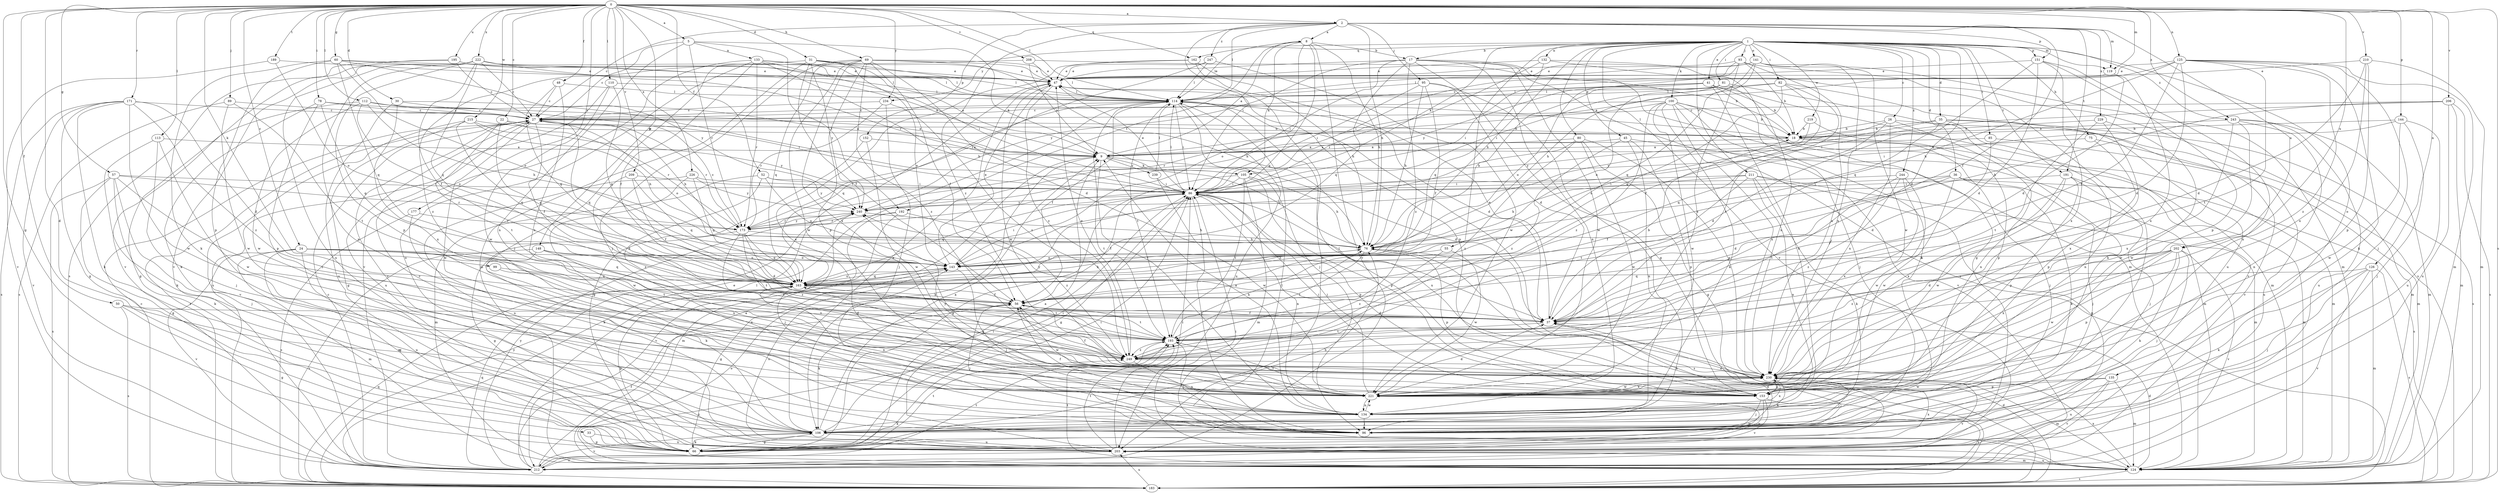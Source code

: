 strict digraph  {
0;
1;
2;
5;
8;
9;
17;
18;
22;
24;
26;
27;
30;
31;
33;
35;
36;
37;
41;
45;
47;
48;
50;
52;
55;
56;
57;
60;
66;
69;
75;
76;
78;
80;
81;
82;
85;
86;
89;
93;
95;
96;
99;
100;
105;
106;
110;
112;
113;
114;
119;
124;
125;
126;
132;
133;
134;
135;
141;
143;
144;
148;
151;
152;
153;
162;
163;
171;
173;
177;
183;
189;
191;
192;
193;
195;
202;
203;
206;
208;
209;
210;
211;
212;
215;
219;
221;
222;
226;
229;
230;
234;
239;
240;
243;
244;
247;
249;
0 -> 2  [label=a];
0 -> 5  [label=a];
0 -> 22  [label=c];
0 -> 24  [label=c];
0 -> 30  [label=d];
0 -> 31  [label=d];
0 -> 33  [label=d];
0 -> 48  [label=f];
0 -> 50  [label=f];
0 -> 52  [label=f];
0 -> 57  [label=g];
0 -> 60  [label=g];
0 -> 66  [label=g];
0 -> 69  [label=h];
0 -> 78  [label=i];
0 -> 89  [label=j];
0 -> 99  [label=k];
0 -> 110  [label=l];
0 -> 112  [label=l];
0 -> 113  [label=l];
0 -> 114  [label=l];
0 -> 119  [label=m];
0 -> 125  [label=n];
0 -> 126  [label=n];
0 -> 144  [label=p];
0 -> 148  [label=p];
0 -> 162  [label=q];
0 -> 171  [label=r];
0 -> 177  [label=s];
0 -> 183  [label=s];
0 -> 189  [label=t];
0 -> 195  [label=u];
0 -> 202  [label=u];
0 -> 206  [label=v];
0 -> 208  [label=v];
0 -> 209  [label=v];
0 -> 210  [label=v];
0 -> 215  [label=w];
0 -> 222  [label=x];
0 -> 226  [label=x];
0 -> 234  [label=y];
0 -> 243  [label=z];
1 -> 17  [label=b];
1 -> 26  [label=c];
1 -> 35  [label=d];
1 -> 36  [label=d];
1 -> 37  [label=d];
1 -> 41  [label=e];
1 -> 45  [label=e];
1 -> 55  [label=f];
1 -> 75  [label=h];
1 -> 76  [label=h];
1 -> 80  [label=i];
1 -> 81  [label=i];
1 -> 82  [label=i];
1 -> 85  [label=i];
1 -> 93  [label=j];
1 -> 100  [label=k];
1 -> 105  [label=k];
1 -> 119  [label=m];
1 -> 132  [label=n];
1 -> 135  [label=o];
1 -> 141  [label=o];
1 -> 151  [label=p];
1 -> 162  [label=q];
1 -> 191  [label=t];
1 -> 211  [label=v];
1 -> 212  [label=v];
1 -> 219  [label=w];
1 -> 234  [label=y];
1 -> 243  [label=z];
1 -> 244  [label=z];
2 -> 8  [label=a];
2 -> 27  [label=c];
2 -> 56  [label=f];
2 -> 76  [label=h];
2 -> 86  [label=i];
2 -> 95  [label=j];
2 -> 114  [label=l];
2 -> 119  [label=m];
2 -> 151  [label=p];
2 -> 152  [label=p];
2 -> 191  [label=t];
2 -> 202  [label=u];
2 -> 229  [label=x];
2 -> 247  [label=z];
2 -> 249  [label=z];
5 -> 27  [label=c];
5 -> 105  [label=k];
5 -> 133  [label=n];
5 -> 134  [label=n];
5 -> 173  [label=r];
5 -> 192  [label=t];
8 -> 17  [label=b];
8 -> 76  [label=h];
8 -> 105  [label=k];
8 -> 114  [label=l];
8 -> 143  [label=o];
8 -> 163  [label=q];
8 -> 192  [label=t];
8 -> 212  [label=v];
9 -> 8  [label=a];
9 -> 37  [label=d];
9 -> 105  [label=k];
9 -> 106  [label=k];
9 -> 193  [label=t];
9 -> 239  [label=y];
17 -> 47  [label=e];
17 -> 66  [label=g];
17 -> 86  [label=i];
17 -> 124  [label=m];
17 -> 134  [label=n];
17 -> 163  [label=q];
17 -> 183  [label=s];
17 -> 221  [label=w];
17 -> 240  [label=y];
17 -> 249  [label=z];
18 -> 9  [label=a];
18 -> 96  [label=j];
18 -> 114  [label=l];
18 -> 124  [label=m];
22 -> 18  [label=b];
22 -> 163  [label=q];
22 -> 173  [label=r];
22 -> 193  [label=t];
24 -> 66  [label=g];
24 -> 124  [label=m];
24 -> 143  [label=o];
24 -> 163  [label=q];
24 -> 193  [label=t];
24 -> 203  [label=u];
24 -> 212  [label=v];
24 -> 230  [label=x];
26 -> 18  [label=b];
26 -> 124  [label=m];
26 -> 134  [label=n];
26 -> 163  [label=q];
26 -> 230  [label=x];
26 -> 240  [label=y];
27 -> 18  [label=b];
27 -> 56  [label=f];
27 -> 76  [label=h];
27 -> 143  [label=o];
27 -> 163  [label=q];
27 -> 173  [label=r];
27 -> 183  [label=s];
27 -> 203  [label=u];
27 -> 221  [label=w];
30 -> 27  [label=c];
30 -> 86  [label=i];
30 -> 203  [label=u];
30 -> 230  [label=x];
31 -> 9  [label=a];
31 -> 47  [label=e];
31 -> 56  [label=f];
31 -> 96  [label=j];
31 -> 114  [label=l];
31 -> 124  [label=m];
31 -> 143  [label=o];
31 -> 240  [label=y];
33 -> 66  [label=g];
33 -> 203  [label=u];
35 -> 18  [label=b];
35 -> 37  [label=d];
35 -> 134  [label=n];
35 -> 183  [label=s];
35 -> 212  [label=v];
35 -> 240  [label=y];
36 -> 37  [label=d];
36 -> 56  [label=f];
36 -> 86  [label=i];
36 -> 96  [label=j];
36 -> 106  [label=k];
36 -> 124  [label=m];
36 -> 221  [label=w];
37 -> 18  [label=b];
37 -> 47  [label=e];
37 -> 56  [label=f];
37 -> 193  [label=t];
37 -> 240  [label=y];
41 -> 18  [label=b];
41 -> 86  [label=i];
41 -> 106  [label=k];
41 -> 114  [label=l];
41 -> 134  [label=n];
41 -> 143  [label=o];
41 -> 212  [label=v];
45 -> 9  [label=a];
45 -> 124  [label=m];
45 -> 134  [label=n];
45 -> 153  [label=p];
45 -> 249  [label=z];
47 -> 114  [label=l];
47 -> 153  [label=p];
47 -> 221  [label=w];
47 -> 249  [label=z];
48 -> 27  [label=c];
48 -> 114  [label=l];
48 -> 163  [label=q];
48 -> 230  [label=x];
50 -> 37  [label=d];
50 -> 66  [label=g];
50 -> 183  [label=s];
50 -> 221  [label=w];
52 -> 86  [label=i];
52 -> 124  [label=m];
52 -> 143  [label=o];
52 -> 240  [label=y];
52 -> 249  [label=z];
55 -> 143  [label=o];
55 -> 221  [label=w];
55 -> 249  [label=z];
56 -> 37  [label=d];
56 -> 96  [label=j];
56 -> 106  [label=k];
56 -> 193  [label=t];
56 -> 221  [label=w];
57 -> 66  [label=g];
57 -> 86  [label=i];
57 -> 96  [label=j];
57 -> 106  [label=k];
57 -> 173  [label=r];
57 -> 183  [label=s];
57 -> 249  [label=z];
60 -> 9  [label=a];
60 -> 47  [label=e];
60 -> 106  [label=k];
60 -> 143  [label=o];
60 -> 153  [label=p];
60 -> 163  [label=q];
60 -> 240  [label=y];
66 -> 37  [label=d];
66 -> 76  [label=h];
66 -> 86  [label=i];
66 -> 106  [label=k];
66 -> 193  [label=t];
66 -> 230  [label=x];
69 -> 37  [label=d];
69 -> 47  [label=e];
69 -> 56  [label=f];
69 -> 76  [label=h];
69 -> 96  [label=j];
69 -> 114  [label=l];
69 -> 153  [label=p];
69 -> 163  [label=q];
69 -> 221  [label=w];
69 -> 230  [label=x];
69 -> 249  [label=z];
75 -> 9  [label=a];
75 -> 153  [label=p];
75 -> 203  [label=u];
76 -> 143  [label=o];
76 -> 153  [label=p];
76 -> 183  [label=s];
76 -> 193  [label=t];
78 -> 9  [label=a];
78 -> 27  [label=c];
78 -> 106  [label=k];
78 -> 153  [label=p];
78 -> 163  [label=q];
80 -> 9  [label=a];
80 -> 66  [label=g];
80 -> 143  [label=o];
80 -> 221  [label=w];
80 -> 230  [label=x];
80 -> 249  [label=z];
81 -> 76  [label=h];
81 -> 106  [label=k];
81 -> 114  [label=l];
81 -> 143  [label=o];
81 -> 230  [label=x];
82 -> 56  [label=f];
82 -> 86  [label=i];
82 -> 114  [label=l];
82 -> 163  [label=q];
82 -> 193  [label=t];
82 -> 203  [label=u];
85 -> 9  [label=a];
85 -> 37  [label=d];
85 -> 124  [label=m];
86 -> 47  [label=e];
86 -> 56  [label=f];
86 -> 66  [label=g];
86 -> 96  [label=j];
86 -> 114  [label=l];
86 -> 134  [label=n];
86 -> 153  [label=p];
86 -> 163  [label=q];
86 -> 230  [label=x];
86 -> 240  [label=y];
89 -> 27  [label=c];
89 -> 183  [label=s];
89 -> 193  [label=t];
89 -> 221  [label=w];
93 -> 18  [label=b];
93 -> 47  [label=e];
93 -> 86  [label=i];
93 -> 96  [label=j];
93 -> 230  [label=x];
93 -> 240  [label=y];
93 -> 249  [label=z];
95 -> 37  [label=d];
95 -> 56  [label=f];
95 -> 76  [label=h];
95 -> 86  [label=i];
95 -> 96  [label=j];
95 -> 114  [label=l];
96 -> 27  [label=c];
99 -> 163  [label=q];
99 -> 230  [label=x];
100 -> 18  [label=b];
100 -> 27  [label=c];
100 -> 96  [label=j];
100 -> 106  [label=k];
100 -> 124  [label=m];
100 -> 173  [label=r];
100 -> 212  [label=v];
100 -> 221  [label=w];
100 -> 230  [label=x];
100 -> 249  [label=z];
105 -> 66  [label=g];
105 -> 76  [label=h];
105 -> 86  [label=i];
105 -> 124  [label=m];
105 -> 153  [label=p];
105 -> 193  [label=t];
106 -> 9  [label=a];
106 -> 27  [label=c];
106 -> 47  [label=e];
106 -> 66  [label=g];
106 -> 86  [label=i];
106 -> 203  [label=u];
106 -> 212  [label=v];
110 -> 114  [label=l];
110 -> 163  [label=q];
110 -> 183  [label=s];
110 -> 221  [label=w];
112 -> 9  [label=a];
112 -> 27  [label=c];
112 -> 66  [label=g];
112 -> 76  [label=h];
112 -> 86  [label=i];
112 -> 143  [label=o];
112 -> 221  [label=w];
113 -> 9  [label=a];
113 -> 96  [label=j];
113 -> 106  [label=k];
113 -> 221  [label=w];
114 -> 27  [label=c];
114 -> 37  [label=d];
114 -> 56  [label=f];
114 -> 86  [label=i];
114 -> 96  [label=j];
114 -> 163  [label=q];
114 -> 193  [label=t];
114 -> 203  [label=u];
119 -> 27  [label=c];
119 -> 37  [label=d];
119 -> 230  [label=x];
124 -> 37  [label=d];
124 -> 86  [label=i];
124 -> 114  [label=l];
124 -> 143  [label=o];
124 -> 183  [label=s];
124 -> 193  [label=t];
124 -> 203  [label=u];
124 -> 230  [label=x];
124 -> 249  [label=z];
125 -> 9  [label=a];
125 -> 37  [label=d];
125 -> 47  [label=e];
125 -> 56  [label=f];
125 -> 76  [label=h];
125 -> 96  [label=j];
125 -> 106  [label=k];
125 -> 124  [label=m];
125 -> 193  [label=t];
125 -> 249  [label=z];
126 -> 96  [label=j];
126 -> 106  [label=k];
126 -> 124  [label=m];
126 -> 163  [label=q];
126 -> 183  [label=s];
126 -> 212  [label=v];
132 -> 47  [label=e];
132 -> 66  [label=g];
132 -> 163  [label=q];
132 -> 173  [label=r];
132 -> 183  [label=s];
133 -> 47  [label=e];
133 -> 56  [label=f];
133 -> 76  [label=h];
133 -> 86  [label=i];
133 -> 114  [label=l];
133 -> 173  [label=r];
133 -> 203  [label=u];
133 -> 212  [label=v];
134 -> 9  [label=a];
134 -> 56  [label=f];
134 -> 96  [label=j];
134 -> 106  [label=k];
134 -> 114  [label=l];
134 -> 221  [label=w];
134 -> 230  [label=x];
135 -> 124  [label=m];
135 -> 153  [label=p];
135 -> 203  [label=u];
135 -> 212  [label=v];
135 -> 221  [label=w];
141 -> 47  [label=e];
141 -> 76  [label=h];
141 -> 114  [label=l];
141 -> 124  [label=m];
141 -> 163  [label=q];
141 -> 221  [label=w];
141 -> 230  [label=x];
143 -> 47  [label=e];
143 -> 66  [label=g];
143 -> 86  [label=i];
143 -> 96  [label=j];
143 -> 163  [label=q];
144 -> 18  [label=b];
144 -> 86  [label=i];
144 -> 96  [label=j];
144 -> 203  [label=u];
144 -> 221  [label=w];
148 -> 106  [label=k];
148 -> 143  [label=o];
148 -> 183  [label=s];
148 -> 193  [label=t];
148 -> 230  [label=x];
151 -> 37  [label=d];
151 -> 47  [label=e];
151 -> 134  [label=n];
151 -> 153  [label=p];
151 -> 163  [label=q];
151 -> 230  [label=x];
152 -> 9  [label=a];
152 -> 66  [label=g];
152 -> 221  [label=w];
153 -> 86  [label=i];
153 -> 96  [label=j];
153 -> 114  [label=l];
153 -> 183  [label=s];
153 -> 203  [label=u];
153 -> 212  [label=v];
162 -> 47  [label=e];
162 -> 76  [label=h];
162 -> 134  [label=n];
162 -> 203  [label=u];
163 -> 56  [label=f];
163 -> 66  [label=g];
163 -> 76  [label=h];
163 -> 134  [label=n];
163 -> 143  [label=o];
163 -> 193  [label=t];
171 -> 27  [label=c];
171 -> 37  [label=d];
171 -> 66  [label=g];
171 -> 106  [label=k];
171 -> 183  [label=s];
171 -> 212  [label=v];
171 -> 221  [label=w];
171 -> 249  [label=z];
173 -> 27  [label=c];
173 -> 37  [label=d];
173 -> 66  [label=g];
173 -> 76  [label=h];
173 -> 163  [label=q];
173 -> 193  [label=t];
173 -> 240  [label=y];
173 -> 249  [label=z];
177 -> 106  [label=k];
177 -> 173  [label=r];
177 -> 183  [label=s];
183 -> 27  [label=c];
183 -> 37  [label=d];
183 -> 47  [label=e];
183 -> 76  [label=h];
183 -> 163  [label=q];
183 -> 203  [label=u];
183 -> 240  [label=y];
189 -> 47  [label=e];
189 -> 143  [label=o];
189 -> 212  [label=v];
191 -> 86  [label=i];
191 -> 96  [label=j];
191 -> 153  [label=p];
191 -> 183  [label=s];
191 -> 221  [label=w];
191 -> 230  [label=x];
192 -> 124  [label=m];
192 -> 173  [label=r];
192 -> 212  [label=v];
192 -> 249  [label=z];
193 -> 76  [label=h];
193 -> 96  [label=j];
193 -> 249  [label=z];
195 -> 27  [label=c];
195 -> 47  [label=e];
195 -> 114  [label=l];
195 -> 183  [label=s];
195 -> 212  [label=v];
202 -> 37  [label=d];
202 -> 96  [label=j];
202 -> 106  [label=k];
202 -> 143  [label=o];
202 -> 153  [label=p];
202 -> 212  [label=v];
202 -> 221  [label=w];
202 -> 230  [label=x];
202 -> 249  [label=z];
203 -> 9  [label=a];
203 -> 86  [label=i];
203 -> 124  [label=m];
203 -> 143  [label=o];
203 -> 193  [label=t];
203 -> 212  [label=v];
203 -> 221  [label=w];
206 -> 27  [label=c];
206 -> 76  [label=h];
206 -> 86  [label=i];
206 -> 124  [label=m];
206 -> 183  [label=s];
206 -> 203  [label=u];
208 -> 9  [label=a];
208 -> 18  [label=b];
208 -> 47  [label=e];
208 -> 249  [label=z];
209 -> 37  [label=d];
209 -> 56  [label=f];
209 -> 86  [label=i];
209 -> 163  [label=q];
210 -> 37  [label=d];
210 -> 47  [label=e];
210 -> 124  [label=m];
210 -> 153  [label=p];
210 -> 230  [label=x];
211 -> 66  [label=g];
211 -> 76  [label=h];
211 -> 86  [label=i];
211 -> 106  [label=k];
211 -> 124  [label=m];
211 -> 134  [label=n];
211 -> 193  [label=t];
212 -> 9  [label=a];
212 -> 27  [label=c];
212 -> 56  [label=f];
212 -> 86  [label=i];
212 -> 114  [label=l];
212 -> 163  [label=q];
212 -> 193  [label=t];
212 -> 240  [label=y];
215 -> 18  [label=b];
215 -> 66  [label=g];
215 -> 76  [label=h];
215 -> 163  [label=q];
215 -> 212  [label=v];
215 -> 240  [label=y];
219 -> 18  [label=b];
219 -> 143  [label=o];
219 -> 153  [label=p];
221 -> 37  [label=d];
221 -> 86  [label=i];
221 -> 134  [label=n];
221 -> 193  [label=t];
221 -> 230  [label=x];
221 -> 240  [label=y];
222 -> 27  [label=c];
222 -> 47  [label=e];
222 -> 56  [label=f];
222 -> 86  [label=i];
222 -> 114  [label=l];
222 -> 134  [label=n];
222 -> 153  [label=p];
222 -> 163  [label=q];
222 -> 203  [label=u];
222 -> 212  [label=v];
226 -> 86  [label=i];
226 -> 163  [label=q];
226 -> 203  [label=u];
226 -> 221  [label=w];
226 -> 240  [label=y];
229 -> 18  [label=b];
229 -> 193  [label=t];
229 -> 221  [label=w];
229 -> 230  [label=x];
230 -> 56  [label=f];
230 -> 96  [label=j];
230 -> 106  [label=k];
230 -> 114  [label=l];
230 -> 124  [label=m];
230 -> 153  [label=p];
230 -> 163  [label=q];
230 -> 212  [label=v];
230 -> 221  [label=w];
234 -> 27  [label=c];
234 -> 96  [label=j];
234 -> 173  [label=r];
234 -> 249  [label=z];
239 -> 86  [label=i];
239 -> 114  [label=l];
239 -> 221  [label=w];
240 -> 76  [label=h];
240 -> 96  [label=j];
240 -> 173  [label=r];
243 -> 18  [label=b];
243 -> 124  [label=m];
243 -> 134  [label=n];
243 -> 203  [label=u];
243 -> 221  [label=w];
243 -> 230  [label=x];
244 -> 86  [label=i];
244 -> 193  [label=t];
244 -> 221  [label=w];
244 -> 230  [label=x];
244 -> 249  [label=z];
247 -> 47  [label=e];
247 -> 114  [label=l];
247 -> 173  [label=r];
247 -> 221  [label=w];
249 -> 47  [label=e];
249 -> 134  [label=n];
249 -> 230  [label=x];
}
